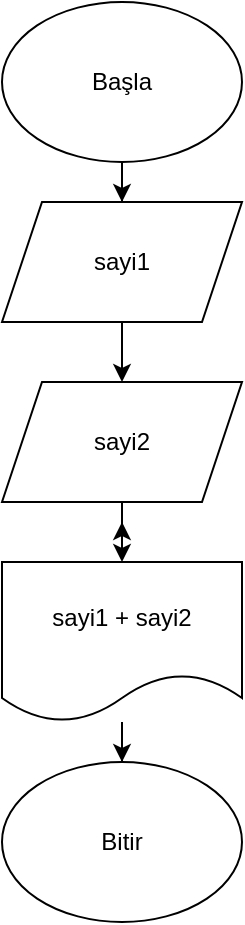 <mxfile version="14.5.8" type="github">
  <diagram id="lfvM4dAvMaUUZN6GYLOI" name="Page-1">
    <mxGraphModel dx="873" dy="483" grid="1" gridSize="10" guides="1" tooltips="1" connect="1" arrows="1" fold="1" page="1" pageScale="1" pageWidth="827" pageHeight="1169" math="0" shadow="0">
      <root>
        <mxCell id="0" />
        <mxCell id="1" parent="0" />
        <mxCell id="KfkO0Wg_wslQLYwwtrvP-5" style="edgeStyle=orthogonalEdgeStyle;rounded=0;orthogonalLoop=1;jettySize=auto;html=1;" edge="1" parent="1" source="KfkO0Wg_wslQLYwwtrvP-1" target="KfkO0Wg_wslQLYwwtrvP-3">
          <mxGeometry relative="1" as="geometry" />
        </mxCell>
        <mxCell id="KfkO0Wg_wslQLYwwtrvP-1" value="Başla&lt;br&gt;" style="ellipse;whiteSpace=wrap;html=1;" vertex="1" parent="1">
          <mxGeometry x="400" y="10" width="120" height="80" as="geometry" />
        </mxCell>
        <mxCell id="KfkO0Wg_wslQLYwwtrvP-6" style="edgeStyle=orthogonalEdgeStyle;rounded=0;orthogonalLoop=1;jettySize=auto;html=1;" edge="1" parent="1" source="KfkO0Wg_wslQLYwwtrvP-8">
          <mxGeometry relative="1" as="geometry">
            <mxPoint x="460" y="270" as="targetPoint" />
          </mxGeometry>
        </mxCell>
        <mxCell id="KfkO0Wg_wslQLYwwtrvP-3" value="sayi1" style="shape=parallelogram;perimeter=parallelogramPerimeter;whiteSpace=wrap;html=1;fixedSize=1;" vertex="1" parent="1">
          <mxGeometry x="400" y="110" width="120" height="60" as="geometry" />
        </mxCell>
        <mxCell id="KfkO0Wg_wslQLYwwtrvP-11" style="edgeStyle=orthogonalEdgeStyle;rounded=0;orthogonalLoop=1;jettySize=auto;html=1;entryX=0.5;entryY=0;entryDx=0;entryDy=0;" edge="1" parent="1" source="KfkO0Wg_wslQLYwwtrvP-8" target="KfkO0Wg_wslQLYwwtrvP-9">
          <mxGeometry relative="1" as="geometry" />
        </mxCell>
        <mxCell id="KfkO0Wg_wslQLYwwtrvP-14" style="edgeStyle=orthogonalEdgeStyle;rounded=0;orthogonalLoop=1;jettySize=auto;html=1;" edge="1" parent="1" source="KfkO0Wg_wslQLYwwtrvP-9" target="KfkO0Wg_wslQLYwwtrvP-13">
          <mxGeometry relative="1" as="geometry" />
        </mxCell>
        <mxCell id="KfkO0Wg_wslQLYwwtrvP-9" value="sayi1 + sayi2" style="shape=document;whiteSpace=wrap;html=1;boundedLbl=1;" vertex="1" parent="1">
          <mxGeometry x="400" y="290" width="120" height="80" as="geometry" />
        </mxCell>
        <mxCell id="KfkO0Wg_wslQLYwwtrvP-8" value="sayi2" style="shape=parallelogram;perimeter=parallelogramPerimeter;whiteSpace=wrap;html=1;fixedSize=1;" vertex="1" parent="1">
          <mxGeometry x="400" y="200" width="120" height="60" as="geometry" />
        </mxCell>
        <mxCell id="KfkO0Wg_wslQLYwwtrvP-12" style="edgeStyle=orthogonalEdgeStyle;rounded=0;orthogonalLoop=1;jettySize=auto;html=1;" edge="1" parent="1" source="KfkO0Wg_wslQLYwwtrvP-3" target="KfkO0Wg_wslQLYwwtrvP-8">
          <mxGeometry relative="1" as="geometry">
            <mxPoint x="460" y="270" as="targetPoint" />
            <mxPoint x="460" y="170" as="sourcePoint" />
          </mxGeometry>
        </mxCell>
        <mxCell id="KfkO0Wg_wslQLYwwtrvP-13" value="Bitir" style="ellipse;whiteSpace=wrap;html=1;" vertex="1" parent="1">
          <mxGeometry x="400" y="390" width="120" height="80" as="geometry" />
        </mxCell>
      </root>
    </mxGraphModel>
  </diagram>
</mxfile>

